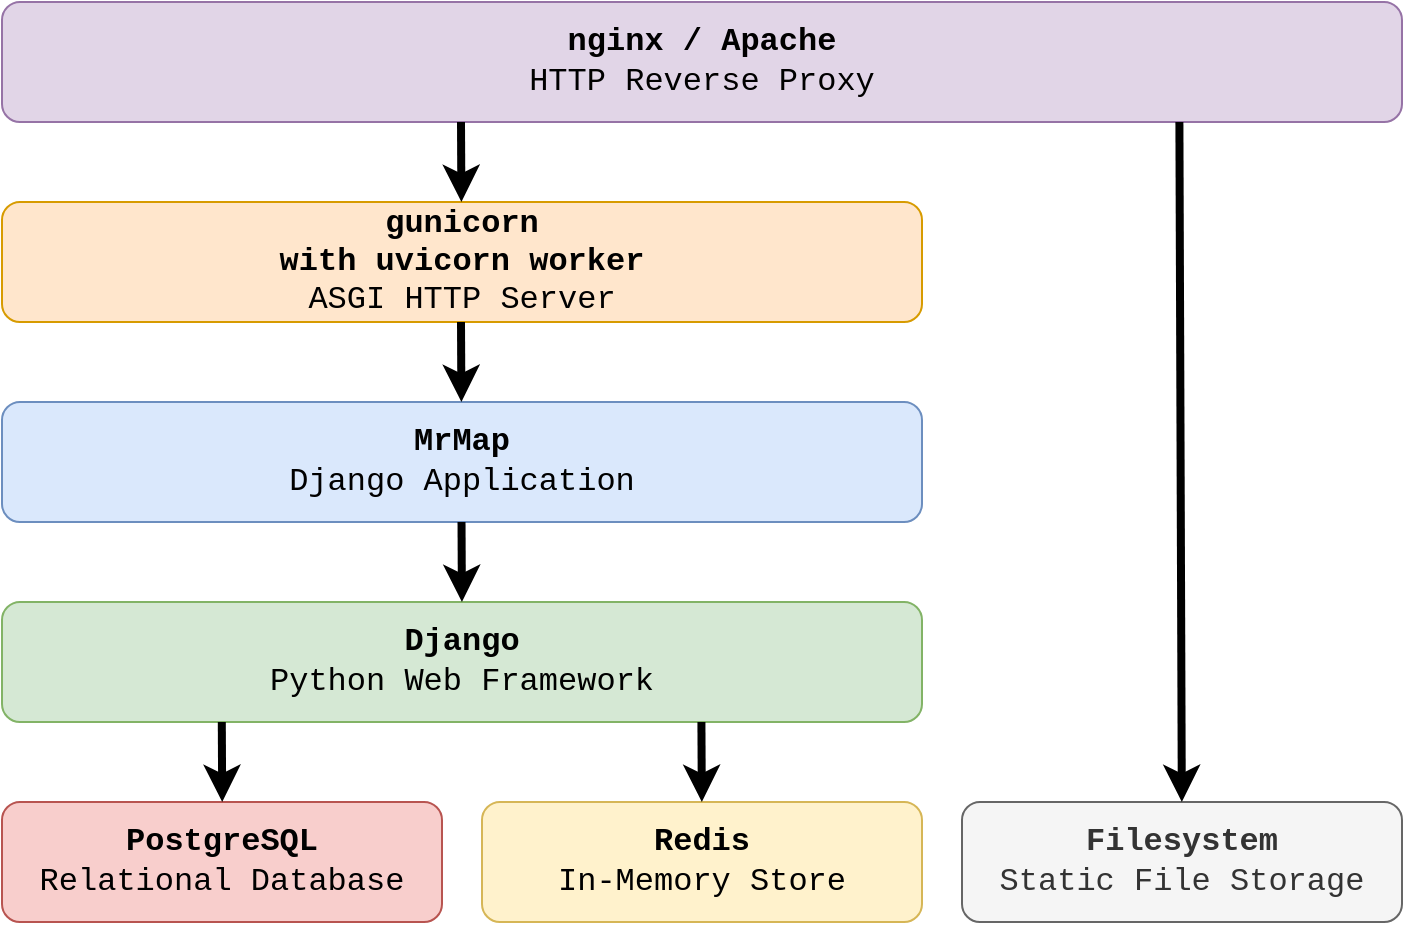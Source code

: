 <mxfile version="15.2.7" type="device"><diagram id="F1luIscRZNPnV9mhacil" name="Page-1"><mxGraphModel dx="1422" dy="936" grid="1" gridSize="10" guides="1" tooltips="1" connect="1" arrows="1" fold="1" page="1" pageScale="1" pageWidth="850" pageHeight="1100" math="0" shadow="0"><root><mxCell id="0"/><mxCell id="1" parent="0"/><mxCell id="WHChVX9X3OTfIDIc31mm-1" value="&lt;div style=&quot;font-size: 16px&quot;&gt;&lt;font&gt;&lt;b style=&quot;font-size: 16px&quot;&gt;&lt;font style=&quot;font-size: 16px&quot;&gt;nginx / Apache&lt;/font&gt;&lt;/b&gt;&lt;/font&gt;&lt;/div&gt;&lt;div style=&quot;font-size: 16px&quot;&gt;&lt;font style=&quot;font-size: 16px&quot;&gt;HTTP Reverse Proxy&lt;br style=&quot;font-size: 16px&quot;&gt;&lt;/font&gt;&lt;/div&gt;" style="rounded=1;whiteSpace=wrap;html=1;fillColor=#e1d5e7;strokeColor=#9673a6;fontFamily=Courier New;fontSize=16;" parent="1" vertex="1"><mxGeometry x="50" y="120" width="700" height="60" as="geometry"/></mxCell><mxCell id="WHChVX9X3OTfIDIc31mm-3" value="&lt;div style=&quot;font-size: 16px&quot;&gt;&lt;b&gt;MrMap&lt;/b&gt;&lt;/div&gt;&lt;div style=&quot;font-size: 16px&quot;&gt;&lt;font&gt;Django Application&lt;/font&gt;&lt;font style=&quot;font-size: 16px&quot;&gt;&lt;br style=&quot;font-size: 16px&quot;&gt;&lt;/font&gt;&lt;/div&gt;" style="rounded=1;whiteSpace=wrap;html=1;fillColor=#dae8fc;strokeColor=#6c8ebf;fontFamily=Courier New;fontSize=16;" parent="1" vertex="1"><mxGeometry x="50" y="320" width="460" height="60" as="geometry"/></mxCell><mxCell id="WHChVX9X3OTfIDIc31mm-4" value="&lt;div style=&quot;font-size: 16px&quot;&gt;&lt;b&gt;Django&lt;/b&gt;&lt;/div&gt;&lt;div style=&quot;font-size: 16px&quot;&gt;&lt;font&gt;Python Web Framework&lt;/font&gt;&lt;font style=&quot;font-size: 16px&quot;&gt;&lt;br style=&quot;font-size: 16px&quot;&gt;&lt;/font&gt;&lt;/div&gt;" style="rounded=1;whiteSpace=wrap;html=1;fillColor=#d5e8d4;strokeColor=#82b366;fontFamily=Courier New;fontSize=16;" parent="1" vertex="1"><mxGeometry x="50" y="420" width="460" height="60" as="geometry"/></mxCell><mxCell id="WHChVX9X3OTfIDIc31mm-5" value="&lt;div style=&quot;font-size: 16px&quot;&gt;&lt;b&gt;PostgreSQL&lt;/b&gt;&lt;/div&gt;&lt;div style=&quot;font-size: 16px&quot;&gt;&lt;font&gt;Relational Database&lt;/font&gt;&lt;font style=&quot;font-size: 16px&quot;&gt;&lt;br style=&quot;font-size: 16px&quot;&gt;&lt;/font&gt;&lt;/div&gt;" style="rounded=1;whiteSpace=wrap;html=1;fillColor=#f8cecc;strokeColor=#b85450;fontFamily=Courier New;fontSize=16;" parent="1" vertex="1"><mxGeometry x="50" y="520" width="220" height="60" as="geometry"/></mxCell><mxCell id="WHChVX9X3OTfIDIc31mm-6" value="&lt;div style=&quot;font-size: 16px&quot;&gt;&lt;b&gt;Redis&lt;/b&gt;&lt;/div&gt;&lt;div style=&quot;font-size: 16px&quot;&gt;&lt;font&gt;In-Memory Store&lt;/font&gt;&lt;font style=&quot;font-size: 16px&quot;&gt;&lt;br style=&quot;font-size: 16px&quot;&gt;&lt;/font&gt;&lt;/div&gt;" style="rounded=1;whiteSpace=wrap;html=1;fillColor=#fff2cc;strokeColor=#d6b656;fontFamily=Courier New;fontSize=16;" parent="1" vertex="1"><mxGeometry x="290" y="520" width="220" height="60" as="geometry"/></mxCell><mxCell id="WHChVX9X3OTfIDIc31mm-7" value="&lt;div style=&quot;font-size: 16px&quot;&gt;&lt;b&gt;Filesystem&lt;/b&gt;&lt;/div&gt;&lt;div style=&quot;font-size: 16px&quot;&gt;&lt;font&gt;Static File Storage&lt;/font&gt;&lt;font style=&quot;font-size: 16px&quot;&gt;&lt;br style=&quot;font-size: 16px&quot;&gt;&lt;/font&gt;&lt;/div&gt;" style="rounded=1;whiteSpace=wrap;html=1;fillColor=#f5f5f5;strokeColor=#666666;fontFamily=Courier New;fontSize=16;fontColor=#333333;" parent="1" vertex="1"><mxGeometry x="530" y="520" width="220" height="60" as="geometry"/></mxCell><mxCell id="WHChVX9X3OTfIDIc31mm-10" value="" style="endArrow=classic;html=1;fontFamily=Verdana;fontSize=16;entryX=0.5;entryY=0;entryDx=0;entryDy=0;exitX=0.214;exitY=1;exitDx=0;exitDy=0;exitPerimeter=0;strokeWidth=4;" parent="1" edge="1"><mxGeometry width="50" height="50" relative="1" as="geometry"><mxPoint x="279.76" y="380" as="sourcePoint"/><mxPoint x="279.96" y="420" as="targetPoint"/></mxGeometry></mxCell><mxCell id="WHChVX9X3OTfIDIc31mm-11" value="" style="endArrow=classic;html=1;fontFamily=Verdana;fontSize=16;entryX=0.5;entryY=0;entryDx=0;entryDy=0;exitX=0.214;exitY=1;exitDx=0;exitDy=0;exitPerimeter=0;strokeWidth=4;" parent="1" edge="1"><mxGeometry width="50" height="50" relative="1" as="geometry"><mxPoint x="159.9" y="480" as="sourcePoint"/><mxPoint x="160.1" y="520" as="targetPoint"/></mxGeometry></mxCell><mxCell id="WHChVX9X3OTfIDIc31mm-12" value="" style="endArrow=classic;html=1;fontFamily=Verdana;fontSize=16;entryX=0.5;entryY=0;entryDx=0;entryDy=0;exitX=0.214;exitY=1;exitDx=0;exitDy=0;exitPerimeter=0;strokeWidth=4;" parent="1" edge="1"><mxGeometry width="50" height="50" relative="1" as="geometry"><mxPoint x="399.71" y="480" as="sourcePoint"/><mxPoint x="399.91" y="520" as="targetPoint"/></mxGeometry></mxCell><mxCell id="WHChVX9X3OTfIDIc31mm-13" value="" style="endArrow=classic;html=1;fontFamily=Verdana;fontSize=16;entryX=0.5;entryY=0;entryDx=0;entryDy=0;exitX=0.841;exitY=1;exitDx=0;exitDy=0;exitPerimeter=0;strokeWidth=4;" parent="1" source="WHChVX9X3OTfIDIc31mm-1" edge="1"><mxGeometry width="50" height="50" relative="1" as="geometry"><mxPoint x="639.71" y="480" as="sourcePoint"/><mxPoint x="639.91" y="520" as="targetPoint"/></mxGeometry></mxCell><mxCell id="anWsnNjYM2s4av0AEM0t-1" value="&lt;div style=&quot;font-size: 16px&quot;&gt;&lt;b&gt;gunicorn&lt;/b&gt;&lt;/div&gt;&lt;div style=&quot;font-size: 16px&quot;&gt;&lt;b&gt;with uvicorn worker&lt;/b&gt;&lt;/div&gt;&lt;div style=&quot;font-size: 16px&quot;&gt;&lt;font&gt;ASGI HTTP Server&lt;/font&gt;&lt;font style=&quot;font-size: 16px&quot;&gt;&lt;br style=&quot;font-size: 16px&quot;&gt;&lt;/font&gt;&lt;/div&gt;" style="rounded=1;whiteSpace=wrap;html=1;fillColor=#ffe6cc;strokeColor=#d79b00;fontFamily=Courier New;fontSize=16;" parent="1" vertex="1"><mxGeometry x="50" y="220" width="460" height="60" as="geometry"/></mxCell><mxCell id="CVpZFZj98aiqDIkdmi8A-1" value="" style="endArrow=classic;html=1;fontFamily=Verdana;fontSize=16;entryX=0.5;entryY=0;entryDx=0;entryDy=0;exitX=0.214;exitY=1;exitDx=0;exitDy=0;exitPerimeter=0;strokeWidth=4;" edge="1" parent="1"><mxGeometry width="50" height="50" relative="1" as="geometry"><mxPoint x="279.5" y="280" as="sourcePoint"/><mxPoint x="279.7" y="320" as="targetPoint"/></mxGeometry></mxCell><mxCell id="CVpZFZj98aiqDIkdmi8A-2" value="" style="endArrow=classic;html=1;fontFamily=Verdana;fontSize=16;entryX=0.5;entryY=0;entryDx=0;entryDy=0;exitX=0.214;exitY=1;exitDx=0;exitDy=0;exitPerimeter=0;strokeWidth=4;" edge="1" parent="1"><mxGeometry width="50" height="50" relative="1" as="geometry"><mxPoint x="279.5" y="180" as="sourcePoint"/><mxPoint x="279.7" y="220" as="targetPoint"/></mxGeometry></mxCell></root></mxGraphModel></diagram></mxfile>